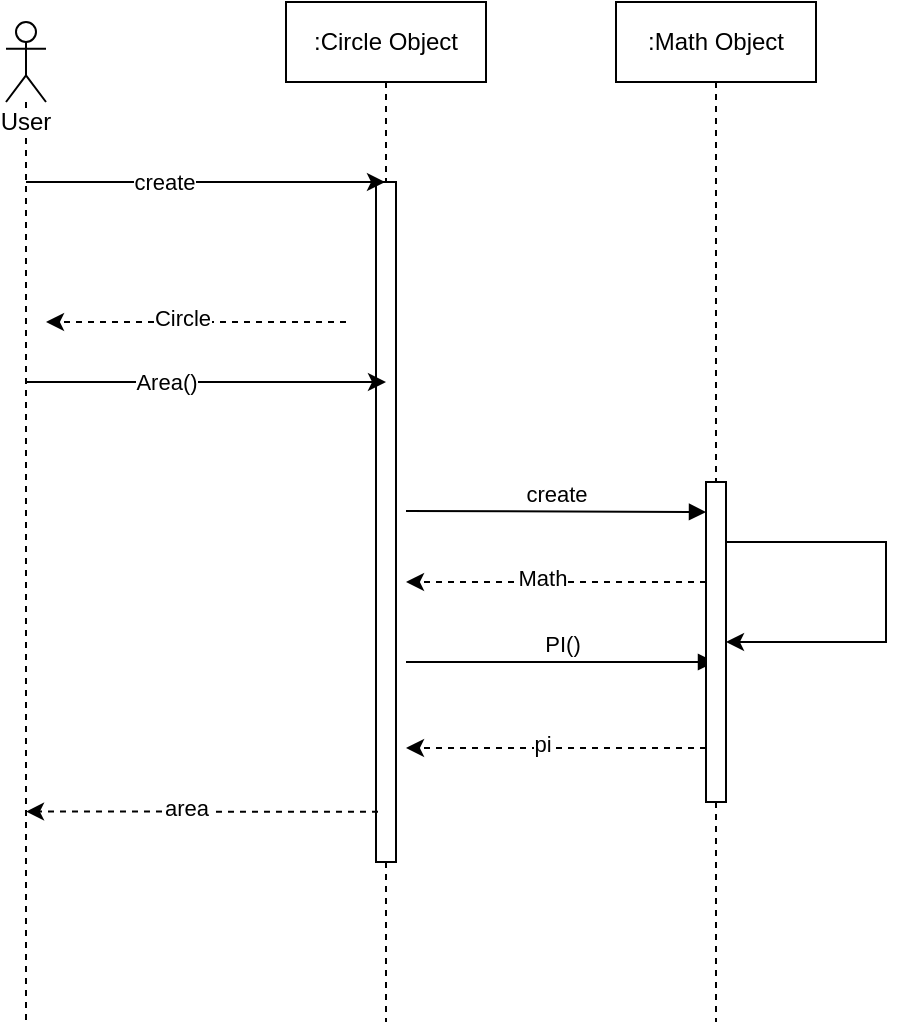 <mxfile version="13.1.1" type="device"><diagram name="Page-1" id="e7e014a7-5840-1c2e-5031-d8a46d1fe8dd"><mxGraphModel dx="718" dy="451" grid="1" gridSize="10" guides="1" tooltips="1" connect="1" arrows="1" fold="1" page="1" pageScale="1" pageWidth="1169" pageHeight="826" background="#ffffff" math="0" shadow="0"><root><mxCell id="0"/><mxCell id="1" parent="0"/><mxCell id="L4JQ1rH18ZQPfZWtqPEU-42" value=":Circle Object" style="shape=umlLifeline;perimeter=lifelinePerimeter;whiteSpace=wrap;html=1;container=1;collapsible=0;recursiveResize=0;outlineConnect=0;" vertex="1" parent="1"><mxGeometry x="320" y="40" width="100" height="510" as="geometry"/></mxCell><mxCell id="L4JQ1rH18ZQPfZWtqPEU-45" value="" style="html=1;points=[];perimeter=orthogonalPerimeter;" vertex="1" parent="L4JQ1rH18ZQPfZWtqPEU-42"><mxGeometry x="45" y="90" width="10" height="340" as="geometry"/></mxCell><mxCell id="L4JQ1rH18ZQPfZWtqPEU-64" value="PI()" style="html=1;verticalAlign=bottom;endArrow=block;" edge="1" parent="L4JQ1rH18ZQPfZWtqPEU-42" target="L4JQ1rH18ZQPfZWtqPEU-54"><mxGeometry width="80" relative="1" as="geometry"><mxPoint x="60" y="330" as="sourcePoint"/><mxPoint x="140" y="330" as="targetPoint"/></mxGeometry></mxCell><mxCell id="L4JQ1rH18ZQPfZWtqPEU-47" value="" style="edgeStyle=orthogonalEdgeStyle;rounded=0;orthogonalLoop=1;jettySize=auto;html=1;" edge="1" parent="1" source="L4JQ1rH18ZQPfZWtqPEU-43" target="L4JQ1rH18ZQPfZWtqPEU-42"><mxGeometry relative="1" as="geometry"><mxPoint x="289.5" y="200" as="targetPoint"/><Array as="points"><mxPoint x="310" y="130"/><mxPoint x="310" y="130"/></Array></mxGeometry></mxCell><mxCell id="L4JQ1rH18ZQPfZWtqPEU-48" value="create" style="edgeLabel;html=1;align=center;verticalAlign=middle;resizable=0;points=[];" vertex="1" connectable="0" parent="L4JQ1rH18ZQPfZWtqPEU-47"><mxGeometry x="0.339" y="-51" relative="1" as="geometry"><mxPoint x="-51" y="-51" as="offset"/></mxGeometry></mxCell><mxCell id="L4JQ1rH18ZQPfZWtqPEU-43" value="User" style="shape=umlLifeline;participant=umlActor;perimeter=lifelinePerimeter;whiteSpace=wrap;html=1;container=1;collapsible=0;recursiveResize=0;verticalAlign=top;spacingTop=36;labelBackgroundColor=#ffffff;outlineConnect=0;" vertex="1" parent="1"><mxGeometry x="180" y="50" width="20" height="500" as="geometry"/></mxCell><mxCell id="L4JQ1rH18ZQPfZWtqPEU-52" value="" style="edgeStyle=orthogonalEdgeStyle;rounded=0;orthogonalLoop=1;jettySize=auto;html=1;" edge="1" parent="1"><mxGeometry relative="1" as="geometry"><mxPoint x="190" y="230" as="sourcePoint"/><mxPoint x="370" y="230" as="targetPoint"/><Array as="points"><mxPoint x="310.5" y="230"/><mxPoint x="310.5" y="230"/></Array></mxGeometry></mxCell><mxCell id="L4JQ1rH18ZQPfZWtqPEU-53" value="Area()" style="edgeLabel;html=1;align=center;verticalAlign=middle;resizable=0;points=[];" vertex="1" connectable="0" parent="L4JQ1rH18ZQPfZWtqPEU-52"><mxGeometry x="0.339" y="-51" relative="1" as="geometry"><mxPoint x="-51" y="-51" as="offset"/></mxGeometry></mxCell><mxCell id="L4JQ1rH18ZQPfZWtqPEU-54" value=":Math Object" style="shape=umlLifeline;perimeter=lifelinePerimeter;whiteSpace=wrap;html=1;container=1;collapsible=0;recursiveResize=0;outlineConnect=0;" vertex="1" parent="1"><mxGeometry x="485" y="40" width="100" height="510" as="geometry"/></mxCell><mxCell id="L4JQ1rH18ZQPfZWtqPEU-55" value="" style="html=1;points=[];perimeter=orthogonalPerimeter;" vertex="1" parent="L4JQ1rH18ZQPfZWtqPEU-54"><mxGeometry x="45" y="240" width="10" height="160" as="geometry"/></mxCell><mxCell id="L4JQ1rH18ZQPfZWtqPEU-58" value="create" style="html=1;verticalAlign=bottom;endArrow=block;" edge="1" parent="1"><mxGeometry width="80" relative="1" as="geometry"><mxPoint x="380" y="294.5" as="sourcePoint"/><mxPoint x="530" y="295" as="targetPoint"/></mxGeometry></mxCell><mxCell id="L4JQ1rH18ZQPfZWtqPEU-59" value="" style="edgeStyle=orthogonalEdgeStyle;rounded=0;orthogonalLoop=1;jettySize=auto;html=1;dashed=1;" edge="1" parent="1"><mxGeometry relative="1" as="geometry"><mxPoint x="530" y="330" as="sourcePoint"/><mxPoint x="380" y="330" as="targetPoint"/><Array as="points"><mxPoint x="470" y="330"/><mxPoint x="470" y="330"/></Array></mxGeometry></mxCell><mxCell id="L4JQ1rH18ZQPfZWtqPEU-61" value="Math" style="edgeLabel;html=1;align=center;verticalAlign=middle;resizable=0;points=[];" vertex="1" connectable="0" parent="L4JQ1rH18ZQPfZWtqPEU-59"><mxGeometry x="0.093" y="-2" relative="1" as="geometry"><mxPoint as="offset"/></mxGeometry></mxCell><mxCell id="L4JQ1rH18ZQPfZWtqPEU-62" value="" style="edgeStyle=orthogonalEdgeStyle;rounded=0;orthogonalLoop=1;jettySize=auto;html=1;dashed=1;" edge="1" parent="1"><mxGeometry relative="1" as="geometry"><mxPoint x="350" y="200" as="sourcePoint"/><mxPoint x="200" y="200" as="targetPoint"/><Array as="points"><mxPoint x="290" y="200"/><mxPoint x="290" y="200"/></Array></mxGeometry></mxCell><mxCell id="L4JQ1rH18ZQPfZWtqPEU-63" value="Circle" style="edgeLabel;html=1;align=center;verticalAlign=middle;resizable=0;points=[];" vertex="1" connectable="0" parent="L4JQ1rH18ZQPfZWtqPEU-62"><mxGeometry x="0.093" y="-2" relative="1" as="geometry"><mxPoint as="offset"/></mxGeometry></mxCell><mxCell id="L4JQ1rH18ZQPfZWtqPEU-65" value="" style="edgeStyle=orthogonalEdgeStyle;rounded=0;orthogonalLoop=1;jettySize=auto;html=1;dashed=1;" edge="1" parent="1"><mxGeometry relative="1" as="geometry"><mxPoint x="530" y="413" as="sourcePoint"/><mxPoint x="380" y="413" as="targetPoint"/><Array as="points"><mxPoint x="470" y="413"/><mxPoint x="470" y="413"/></Array></mxGeometry></mxCell><mxCell id="L4JQ1rH18ZQPfZWtqPEU-66" value="pi" style="edgeLabel;html=1;align=center;verticalAlign=middle;resizable=0;points=[];" vertex="1" connectable="0" parent="L4JQ1rH18ZQPfZWtqPEU-65"><mxGeometry x="0.093" y="-2" relative="1" as="geometry"><mxPoint as="offset"/></mxGeometry></mxCell><mxCell id="L4JQ1rH18ZQPfZWtqPEU-67" value="" style="edgeStyle=orthogonalEdgeStyle;rounded=0;orthogonalLoop=1;jettySize=auto;html=1;dashed=1;exitX=0.1;exitY=0.926;exitDx=0;exitDy=0;exitPerimeter=0;" edge="1" parent="1" source="L4JQ1rH18ZQPfZWtqPEU-45" target="L4JQ1rH18ZQPfZWtqPEU-43"><mxGeometry relative="1" as="geometry"><mxPoint x="350" y="430" as="sourcePoint"/><mxPoint x="200" y="430" as="targetPoint"/><Array as="points"><mxPoint x="240" y="445"/><mxPoint x="240" y="445"/></Array></mxGeometry></mxCell><mxCell id="L4JQ1rH18ZQPfZWtqPEU-68" value="area" style="edgeLabel;html=1;align=center;verticalAlign=middle;resizable=0;points=[];" vertex="1" connectable="0" parent="L4JQ1rH18ZQPfZWtqPEU-67"><mxGeometry x="0.093" y="-2" relative="1" as="geometry"><mxPoint as="offset"/></mxGeometry></mxCell><mxCell id="L4JQ1rH18ZQPfZWtqPEU-70" value="" style="edgeStyle=orthogonalEdgeStyle;rounded=0;orthogonalLoop=1;jettySize=auto;html=1;" edge="1" parent="1" target="L4JQ1rH18ZQPfZWtqPEU-55"><mxGeometry relative="1" as="geometry"><mxPoint x="540" y="310" as="sourcePoint"/><mxPoint x="620" y="390" as="targetPoint"/><Array as="points"><mxPoint x="620" y="310"/><mxPoint x="620" y="360"/></Array></mxGeometry></mxCell></root></mxGraphModel></diagram></mxfile>